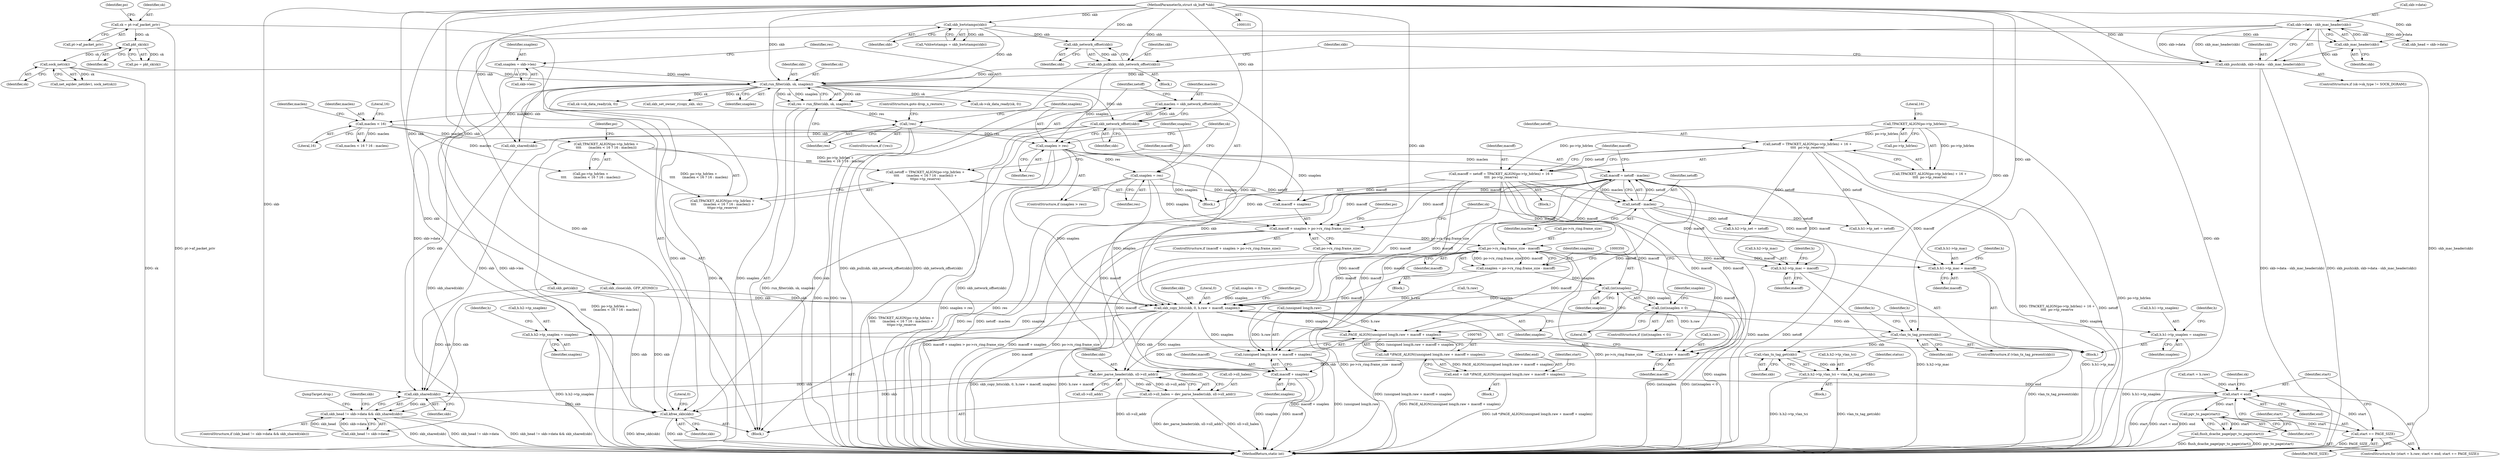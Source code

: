 digraph "0_linux_13fcb7bd322164c67926ffe272846d4860196dc6_0@pointer" {
"1000282" [label="(Call,macoff + snaplen > po->rx_ring.frame_size)"];
"1000238" [label="(Call,macoff = netoff = TPACKET_ALIGN(po->tp_hdrlen) + 16 +\n\t\t\t\t  po->tp_reserve)"];
"1000240" [label="(Call,netoff = TPACKET_ALIGN(po->tp_hdrlen) + 16 +\n\t\t\t\t  po->tp_reserve)"];
"1000243" [label="(Call,TPACKET_ALIGN(po->tp_hdrlen))"];
"1000276" [label="(Call,macoff = netoff - maclen)"];
"1000278" [label="(Call,netoff - maclen)"];
"1000259" [label="(Call,netoff = TPACKET_ALIGN(po->tp_hdrlen +\n\t\t\t\t       (maclen < 16 ? 16 : maclen)) +\n\t\t\tpo->tp_reserve)"];
"1000262" [label="(Call,TPACKET_ALIGN(po->tp_hdrlen +\n\t\t\t\t       (maclen < 16 ? 16 : maclen)))"];
"1000268" [label="(Call,maclen < 16)"];
"1000255" [label="(Call,maclen = skb_network_offset(skb))"];
"1000257" [label="(Call,skb_network_offset(skb))"];
"1000216" [label="(Call,run_filter(skb, sk, snaplen))"];
"1000143" [label="(Call,skb_hwtstamps(skb))"];
"1000102" [label="(MethodParameterIn,struct sk_buff *skb)"];
"1000180" [label="(Call,skb_push(skb, skb->data - skb_mac_header(skb)))"];
"1000186" [label="(Call,skb_mac_header(skb))"];
"1000182" [label="(Call,skb->data - skb_mac_header(skb))"];
"1000196" [label="(Call,skb_pull(skb, skb_network_offset(skb)))"];
"1000198" [label="(Call,skb_network_offset(skb))"];
"1000166" [label="(Call,sock_net(sk))"];
"1000159" [label="(Call,pkt_sk(sk))"];
"1000152" [label="(Call,sk = pt->af_packet_priv)"];
"1000209" [label="(Call,snaplen = skb->len)"];
"1000225" [label="(Call,snaplen > res)"];
"1000221" [label="(Call,!res)"];
"1000214" [label="(Call,res = run_filter(skb, sk, snaplen))"];
"1000228" [label="(Call,snaplen = res)"];
"1000340" [label="(Call,po->rx_ring.frame_size - macoff)"];
"1000338" [label="(Call,snaplen = po->rx_ring.frame_size - macoff)"];
"1000349" [label="(Call,(int)snaplen)"];
"1000348" [label="(Call,(int)snaplen < 0)"];
"1000420" [label="(Call,skb_copy_bits(skb, 0, h.raw + macoff, snaplen))"];
"1000444" [label="(Call,h.h1->tp_snaplen = snaplen)"];
"1000555" [label="(Call,h.h2->tp_snaplen = snaplen)"];
"1000649" [label="(Call,vlan_tx_tag_present(skb))"];
"1000658" [label="(Call,vlan_tx_tag_get(skb))"];
"1000652" [label="(Call,h.h2->tp_vlan_tci = vlan_tx_tag_get(skb))"];
"1000701" [label="(Call,dev_parse_header(skb, sll->sll_addr))"];
"1000697" [label="(Call,sll->sll_halen = dev_parse_header(skb, sll->sll_addr))"];
"1000802" [label="(Call,skb_shared(skb))"];
"1000796" [label="(Call,skb_head != skb->data && skb_shared(skb))"];
"1000816" [label="(Call,kfree_skb(skb))"];
"1000766" [label="(Call,PAGE_ALIGN((unsigned long)h.raw + macoff + snaplen))"];
"1000764" [label="(Call,(u8 *)PAGE_ALIGN((unsigned long)h.raw + macoff + snaplen))"];
"1000762" [label="(Call,end = (u8 *)PAGE_ALIGN((unsigned long)h.raw + macoff + snaplen))"];
"1000782" [label="(Call,start < end)"];
"1000789" [label="(Call,pgv_to_page(start))"];
"1000785" [label="(Call,start += PAGE_SIZE)"];
"1000788" [label="(Call,flush_dcache_page(pgv_to_page(start)))"];
"1000767" [label="(Call,(unsigned long)h.raw + macoff + snaplen)"];
"1000773" [label="(Call,macoff + snaplen)"];
"1000423" [label="(Call,h.raw + macoff)"];
"1000451" [label="(Call,h.h1->tp_mac = macoff)"];
"1000562" [label="(Call,h.h2->tp_mac = macoff)"];
"1000561" [label="(Identifier,snaplen)"];
"1000797" [label="(Call,skb_head != skb->data)"];
"1000326" [label="(Call,skb_get(skb))"];
"1000274" [label="(Identifier,po)"];
"1000834" [label="(Call,sk->sk_data_ready(sk, 0))"];
"1000199" [label="(Identifier,skb)"];
"1000243" [label="(Call,TPACKET_ALIGN(po->tp_hdrlen))"];
"1000340" [label="(Call,po->rx_ring.frame_size - macoff)"];
"1000197" [label="(Identifier,skb)"];
"1000375" [label="(Call,!h.raw)"];
"1000295" [label="(Identifier,po)"];
"1000286" [label="(Call,po->rx_ring.frame_size)"];
"1000180" [label="(Call,skb_push(skb, skb->data - skb_mac_header(skb)))"];
"1000661" [label="(Identifier,status)"];
"1000451" [label="(Call,h.h1->tp_mac = macoff)"];
"1000764" [label="(Call,(u8 *)PAGE_ALIGN((unsigned long)h.raw + macoff + snaplen))"];
"1000230" [label="(Identifier,res)"];
"1000555" [label="(Call,h.h2->tp_snaplen = snaplen)"];
"1000803" [label="(Identifier,skb)"];
"1000187" [label="(Identifier,skb)"];
"1000819" [label="(Literal,0)"];
"1000568" [label="(Identifier,macoff)"];
"1000352" [label="(Literal,0)"];
"1000158" [label="(Identifier,po)"];
"1000815" [label="(JumpTarget,drop:)"];
"1000789" [label="(Call,pgv_to_page(start))"];
"1000792" [label="(Identifier,sk)"];
"1000360" [label="(Identifier,sk)"];
"1000218" [label="(Identifier,sk)"];
"1000791" [label="(Call,sk->sk_data_ready(sk, 0))"];
"1000271" [label="(Literal,16)"];
"1000444" [label="(Call,h.h1->tp_snaplen = snaplen)"];
"1000154" [label="(Call,pt->af_packet_priv)"];
"1000702" [label="(Identifier,skb)"];
"1000658" [label="(Call,vlan_tx_tag_get(skb))"];
"1000314" [label="(Call,skb_shared(skb))"];
"1000153" [label="(Identifier,sk)"];
"1000703" [label="(Call,sll->sll_addr)"];
"1000433" [label="(Block,)"];
"1000785" [label="(Call,start += PAGE_SIZE)"];
"1000226" [label="(Identifier,snaplen)"];
"1000776" [label="(ControlStructure,for (start = h.raw; start < end; start += PAGE_SIZE))"];
"1000277" [label="(Identifier,macoff)"];
"1000650" [label="(Identifier,skb)"];
"1000102" [label="(MethodParameterIn,struct sk_buff *skb)"];
"1000454" [label="(Identifier,h)"];
"1000182" [label="(Call,skb->data - skb_mac_header(skb))"];
"1000787" [label="(Identifier,PAGE_SIZE)"];
"1000461" [label="(Identifier,h)"];
"1000421" [label="(Identifier,skb)"];
"1000144" [label="(Identifier,skb)"];
"1000565" [label="(Identifier,h)"];
"1000569" [label="(Call,h.h2->tp_net = netoff)"];
"1000816" [label="(Call,kfree_skb(skb))"];
"1000354" [label="(Identifier,snaplen)"];
"1000174" [label="(ControlStructure,if (sk->sk_type != SOCK_DGRAM))"];
"1000253" [label="(Block,)"];
"1000256" [label="(Identifier,maclen)"];
"1000766" [label="(Call,PAGE_ALIGN((unsigned long)h.raw + macoff + snaplen))"];
"1000255" [label="(Call,maclen = skb_network_offset(skb))"];
"1000319" [label="(Call,skb_clone(skb, GFP_ATOMIC))"];
"1000422" [label="(Literal,0)"];
"1000788" [label="(Call,flush_dcache_page(pgv_to_page(start)))"];
"1000708" [label="(Identifier,sll)"];
"1000774" [label="(Identifier,macoff)"];
"1000428" [label="(Identifier,snaplen)"];
"1000346" [label="(Identifier,macoff)"];
"1000227" [label="(Identifier,res)"];
"1000216" [label="(Call,run_filter(skb, sk, snaplen))"];
"1000159" [label="(Call,pkt_sk(sk))"];
"1000349" [label="(Call,(int)snaplen)"];
"1000450" [label="(Identifier,snaplen)"];
"1000238" [label="(Call,macoff = netoff = TPACKET_ALIGN(po->tp_hdrlen) + 16 +\n\t\t\t\t  po->tp_reserve)"];
"1000224" [label="(ControlStructure,if (snaplen > res))"];
"1000222" [label="(Identifier,res)"];
"1000259" [label="(Call,netoff = TPACKET_ALIGN(po->tp_hdrlen +\n\t\t\t\t       (maclen < 16 ? 16 : maclen)) +\n\t\t\tpo->tp_reserve)"];
"1000217" [label="(Identifier,skb)"];
"1000353" [label="(Call,snaplen = 0)"];
"1000697" [label="(Call,sll->sll_halen = dev_parse_header(skb, sll->sll_addr))"];
"1000280" [label="(Identifier,maclen)"];
"1000234" [label="(Identifier,sk)"];
"1000209" [label="(Call,snaplen = skb->len)"];
"1000351" [label="(Identifier,snaplen)"];
"1000143" [label="(Call,skb_hwtstamps(skb))"];
"1000160" [label="(Identifier,sk)"];
"1000659" [label="(Identifier,skb)"];
"1000807" [label="(Identifier,skb)"];
"1000268" [label="(Call,maclen < 16)"];
"1000767" [label="(Call,(unsigned long)h.raw + macoff + snaplen)"];
"1000763" [label="(Identifier,end)"];
"1000778" [label="(Identifier,start)"];
"1000279" [label="(Identifier,netoff)"];
"1000244" [label="(Call,po->tp_hdrlen)"];
"1000777" [label="(Call,start = h.raw)"];
"1000106" [label="(Block,)"];
"1000221" [label="(Call,!res)"];
"1000237" [label="(Block,)"];
"1000166" [label="(Call,sock_net(sk))"];
"1000270" [label="(Literal,16)"];
"1000240" [label="(Call,netoff = TPACKET_ALIGN(po->tp_hdrlen) + 16 +\n\t\t\t\t  po->tp_reserve)"];
"1000141" [label="(Call,*shhwtstamps = skb_hwtstamps(skb))"];
"1000840" [label="(MethodReturn,static int)"];
"1000276" [label="(Call,macoff = netoff - maclen)"];
"1000328" [label="(Call,skb_head = skb->data)"];
"1000431" [label="(Identifier,po)"];
"1000701" [label="(Call,dev_parse_header(skb, sll->sll_addr))"];
"1000186" [label="(Call,skb_mac_header(skb))"];
"1000257" [label="(Call,skb_network_offset(skb))"];
"1000457" [label="(Identifier,macoff)"];
"1000211" [label="(Call,skb->len)"];
"1000263" [label="(Call,po->tp_hdrlen +\n\t\t\t\t       (maclen < 16 ? 16 : maclen))"];
"1000241" [label="(Identifier,netoff)"];
"1000272" [label="(Identifier,maclen)"];
"1000335" [label="(Call,skb_set_owner_r(copy_skb, sk))"];
"1000198" [label="(Call,skb_network_offset(skb))"];
"1000239" [label="(Identifier,macoff)"];
"1000183" [label="(Call,skb->data)"];
"1000195" [label="(Block,)"];
"1000210" [label="(Identifier,snaplen)"];
"1000348" [label="(Call,(int)snaplen < 0)"];
"1000214" [label="(Call,res = run_filter(skb, sk, snaplen))"];
"1000203" [label="(Identifier,skb)"];
"1000423" [label="(Call,h.raw + macoff)"];
"1000783" [label="(Identifier,start)"];
"1000768" [label="(Call,(unsigned long)h.raw)"];
"1000248" [label="(Literal,16)"];
"1000338" [label="(Call,snaplen = po->rx_ring.frame_size - macoff)"];
"1000762" [label="(Call,end = (u8 *)PAGE_ALIGN((unsigned long)h.raw + macoff + snaplen))"];
"1000420" [label="(Call,skb_copy_bits(skb, 0, h.raw + macoff, snaplen))"];
"1000452" [label="(Call,h.h1->tp_mac)"];
"1000773" [label="(Call,macoff + snaplen)"];
"1000556" [label="(Call,h.h2->tp_snaplen)"];
"1000648" [label="(ControlStructure,if (vlan_tx_tag_present(skb)))"];
"1000283" [label="(Call,macoff + snaplen)"];
"1000786" [label="(Identifier,start)"];
"1000563" [label="(Call,h.h2->tp_mac)"];
"1000220" [label="(ControlStructure,if (!res))"];
"1000219" [label="(Identifier,snaplen)"];
"1000652" [label="(Call,h.h2->tp_vlan_tci = vlan_tx_tag_get(skb))"];
"1000655" [label="(Identifier,h)"];
"1000267" [label="(Call,maclen < 16 ? 16 : maclen)"];
"1000796" [label="(Call,skb_head != skb->data && skb_shared(skb))"];
"1000291" [label="(Block,)"];
"1000163" [label="(Call,net_eq(dev_net(dev), sock_net(sk)))"];
"1000223" [label="(ControlStructure,goto drop_n_restore;)"];
"1000775" [label="(Identifier,snaplen)"];
"1000242" [label="(Call,TPACKET_ALIGN(po->tp_hdrlen) + 16 +\n\t\t\t\t  po->tp_reserve)"];
"1000278" [label="(Call,netoff - maclen)"];
"1000157" [label="(Call,po = pkt_sk(sk))"];
"1000347" [label="(ControlStructure,if ((int)snaplen < 0))"];
"1000167" [label="(Identifier,sk)"];
"1000196" [label="(Call,skb_pull(skb, skb_network_offset(skb)))"];
"1000225" [label="(Call,snaplen > res)"];
"1000649" [label="(Call,vlan_tx_tag_present(skb))"];
"1000284" [label="(Identifier,macoff)"];
"1000258" [label="(Identifier,skb)"];
"1000651" [label="(Block,)"];
"1000784" [label="(Identifier,end)"];
"1000668" [label="(Identifier,h)"];
"1000759" [label="(Block,)"];
"1000790" [label="(Identifier,start)"];
"1000424" [label="(Call,h.raw)"];
"1000260" [label="(Identifier,netoff)"];
"1000427" [label="(Identifier,macoff)"];
"1000802" [label="(Call,skb_shared(skb))"];
"1000262" [label="(Call,TPACKET_ALIGN(po->tp_hdrlen +\n\t\t\t\t       (maclen < 16 ? 16 : maclen)))"];
"1000152" [label="(Call,sk = pt->af_packet_priv)"];
"1000281" [label="(ControlStructure,if (macoff + snaplen > po->rx_ring.frame_size))"];
"1000562" [label="(Call,h.h2->tp_mac = macoff)"];
"1000269" [label="(Identifier,maclen)"];
"1000282" [label="(Call,macoff + snaplen > po->rx_ring.frame_size)"];
"1000339" [label="(Identifier,snaplen)"];
"1000698" [label="(Call,sll->sll_halen)"];
"1000817" [label="(Identifier,skb)"];
"1000228" [label="(Call,snaplen = res)"];
"1000445" [label="(Call,h.h1->tp_snaplen)"];
"1000458" [label="(Call,h.h1->tp_net = netoff)"];
"1000261" [label="(Call,TPACKET_ALIGN(po->tp_hdrlen +\n\t\t\t\t       (maclen < 16 ? 16 : maclen)) +\n\t\t\tpo->tp_reserve)"];
"1000181" [label="(Identifier,skb)"];
"1000341" [label="(Call,po->rx_ring.frame_size)"];
"1000795" [label="(ControlStructure,if (skb_head != skb->data && skb_shared(skb)))"];
"1000782" [label="(Call,start < end)"];
"1000572" [label="(Identifier,h)"];
"1000653" [label="(Call,h.h2->tp_vlan_tci)"];
"1000215" [label="(Identifier,res)"];
"1000229" [label="(Identifier,snaplen)"];
"1000282" -> "1000281"  [label="AST: "];
"1000282" -> "1000286"  [label="CFG: "];
"1000283" -> "1000282"  [label="AST: "];
"1000286" -> "1000282"  [label="AST: "];
"1000295" -> "1000282"  [label="CFG: "];
"1000360" -> "1000282"  [label="CFG: "];
"1000282" -> "1000840"  [label="DDG: po->rx_ring.frame_size"];
"1000282" -> "1000840"  [label="DDG: macoff + snaplen > po->rx_ring.frame_size"];
"1000282" -> "1000840"  [label="DDG: macoff + snaplen"];
"1000238" -> "1000282"  [label="DDG: macoff"];
"1000276" -> "1000282"  [label="DDG: macoff"];
"1000225" -> "1000282"  [label="DDG: snaplen"];
"1000228" -> "1000282"  [label="DDG: snaplen"];
"1000282" -> "1000340"  [label="DDG: po->rx_ring.frame_size"];
"1000238" -> "1000237"  [label="AST: "];
"1000238" -> "1000240"  [label="CFG: "];
"1000239" -> "1000238"  [label="AST: "];
"1000240" -> "1000238"  [label="AST: "];
"1000284" -> "1000238"  [label="CFG: "];
"1000240" -> "1000238"  [label="DDG: netoff"];
"1000243" -> "1000238"  [label="DDG: po->tp_hdrlen"];
"1000238" -> "1000283"  [label="DDG: macoff"];
"1000238" -> "1000340"  [label="DDG: macoff"];
"1000238" -> "1000420"  [label="DDG: macoff"];
"1000238" -> "1000423"  [label="DDG: macoff"];
"1000238" -> "1000451"  [label="DDG: macoff"];
"1000238" -> "1000562"  [label="DDG: macoff"];
"1000238" -> "1000766"  [label="DDG: macoff"];
"1000238" -> "1000767"  [label="DDG: macoff"];
"1000238" -> "1000773"  [label="DDG: macoff"];
"1000240" -> "1000242"  [label="CFG: "];
"1000241" -> "1000240"  [label="AST: "];
"1000242" -> "1000240"  [label="AST: "];
"1000240" -> "1000840"  [label="DDG: TPACKET_ALIGN(po->tp_hdrlen) + 16 +\n\t\t\t\t  po->tp_reserve"];
"1000240" -> "1000840"  [label="DDG: netoff"];
"1000243" -> "1000240"  [label="DDG: po->tp_hdrlen"];
"1000240" -> "1000458"  [label="DDG: netoff"];
"1000240" -> "1000569"  [label="DDG: netoff"];
"1000243" -> "1000242"  [label="AST: "];
"1000243" -> "1000244"  [label="CFG: "];
"1000244" -> "1000243"  [label="AST: "];
"1000248" -> "1000243"  [label="CFG: "];
"1000243" -> "1000840"  [label="DDG: po->tp_hdrlen"];
"1000243" -> "1000242"  [label="DDG: po->tp_hdrlen"];
"1000276" -> "1000253"  [label="AST: "];
"1000276" -> "1000278"  [label="CFG: "];
"1000277" -> "1000276"  [label="AST: "];
"1000278" -> "1000276"  [label="AST: "];
"1000284" -> "1000276"  [label="CFG: "];
"1000276" -> "1000840"  [label="DDG: netoff - maclen"];
"1000278" -> "1000276"  [label="DDG: netoff"];
"1000278" -> "1000276"  [label="DDG: maclen"];
"1000276" -> "1000283"  [label="DDG: macoff"];
"1000276" -> "1000340"  [label="DDG: macoff"];
"1000276" -> "1000420"  [label="DDG: macoff"];
"1000276" -> "1000423"  [label="DDG: macoff"];
"1000276" -> "1000451"  [label="DDG: macoff"];
"1000276" -> "1000562"  [label="DDG: macoff"];
"1000276" -> "1000766"  [label="DDG: macoff"];
"1000276" -> "1000767"  [label="DDG: macoff"];
"1000276" -> "1000773"  [label="DDG: macoff"];
"1000278" -> "1000280"  [label="CFG: "];
"1000279" -> "1000278"  [label="AST: "];
"1000280" -> "1000278"  [label="AST: "];
"1000278" -> "1000840"  [label="DDG: maclen"];
"1000278" -> "1000840"  [label="DDG: netoff"];
"1000259" -> "1000278"  [label="DDG: netoff"];
"1000268" -> "1000278"  [label="DDG: maclen"];
"1000278" -> "1000458"  [label="DDG: netoff"];
"1000278" -> "1000569"  [label="DDG: netoff"];
"1000259" -> "1000253"  [label="AST: "];
"1000259" -> "1000261"  [label="CFG: "];
"1000260" -> "1000259"  [label="AST: "];
"1000261" -> "1000259"  [label="AST: "];
"1000277" -> "1000259"  [label="CFG: "];
"1000259" -> "1000840"  [label="DDG: TPACKET_ALIGN(po->tp_hdrlen +\n\t\t\t\t       (maclen < 16 ? 16 : maclen)) +\n\t\t\tpo->tp_reserve"];
"1000262" -> "1000259"  [label="DDG: po->tp_hdrlen +\n\t\t\t\t       (maclen < 16 ? 16 : maclen)"];
"1000262" -> "1000261"  [label="AST: "];
"1000262" -> "1000263"  [label="CFG: "];
"1000263" -> "1000262"  [label="AST: "];
"1000274" -> "1000262"  [label="CFG: "];
"1000262" -> "1000840"  [label="DDG: po->tp_hdrlen +\n\t\t\t\t       (maclen < 16 ? 16 : maclen)"];
"1000262" -> "1000261"  [label="DDG: po->tp_hdrlen +\n\t\t\t\t       (maclen < 16 ? 16 : maclen)"];
"1000268" -> "1000262"  [label="DDG: maclen"];
"1000268" -> "1000267"  [label="AST: "];
"1000268" -> "1000270"  [label="CFG: "];
"1000269" -> "1000268"  [label="AST: "];
"1000270" -> "1000268"  [label="AST: "];
"1000271" -> "1000268"  [label="CFG: "];
"1000272" -> "1000268"  [label="CFG: "];
"1000268" -> "1000263"  [label="DDG: maclen"];
"1000255" -> "1000268"  [label="DDG: maclen"];
"1000268" -> "1000267"  [label="DDG: maclen"];
"1000255" -> "1000253"  [label="AST: "];
"1000255" -> "1000257"  [label="CFG: "];
"1000256" -> "1000255"  [label="AST: "];
"1000257" -> "1000255"  [label="AST: "];
"1000260" -> "1000255"  [label="CFG: "];
"1000255" -> "1000840"  [label="DDG: skb_network_offset(skb)"];
"1000257" -> "1000255"  [label="DDG: skb"];
"1000257" -> "1000258"  [label="CFG: "];
"1000258" -> "1000257"  [label="AST: "];
"1000216" -> "1000257"  [label="DDG: skb"];
"1000102" -> "1000257"  [label="DDG: skb"];
"1000257" -> "1000314"  [label="DDG: skb"];
"1000257" -> "1000420"  [label="DDG: skb"];
"1000257" -> "1000802"  [label="DDG: skb"];
"1000257" -> "1000816"  [label="DDG: skb"];
"1000216" -> "1000214"  [label="AST: "];
"1000216" -> "1000219"  [label="CFG: "];
"1000217" -> "1000216"  [label="AST: "];
"1000218" -> "1000216"  [label="AST: "];
"1000219" -> "1000216"  [label="AST: "];
"1000214" -> "1000216"  [label="CFG: "];
"1000216" -> "1000840"  [label="DDG: snaplen"];
"1000216" -> "1000840"  [label="DDG: sk"];
"1000216" -> "1000214"  [label="DDG: skb"];
"1000216" -> "1000214"  [label="DDG: sk"];
"1000216" -> "1000214"  [label="DDG: snaplen"];
"1000143" -> "1000216"  [label="DDG: skb"];
"1000180" -> "1000216"  [label="DDG: skb"];
"1000196" -> "1000216"  [label="DDG: skb"];
"1000102" -> "1000216"  [label="DDG: skb"];
"1000166" -> "1000216"  [label="DDG: sk"];
"1000209" -> "1000216"  [label="DDG: snaplen"];
"1000216" -> "1000225"  [label="DDG: snaplen"];
"1000216" -> "1000314"  [label="DDG: skb"];
"1000216" -> "1000335"  [label="DDG: sk"];
"1000216" -> "1000420"  [label="DDG: skb"];
"1000216" -> "1000791"  [label="DDG: sk"];
"1000216" -> "1000802"  [label="DDG: skb"];
"1000216" -> "1000816"  [label="DDG: skb"];
"1000216" -> "1000834"  [label="DDG: sk"];
"1000143" -> "1000141"  [label="AST: "];
"1000143" -> "1000144"  [label="CFG: "];
"1000144" -> "1000143"  [label="AST: "];
"1000141" -> "1000143"  [label="CFG: "];
"1000143" -> "1000141"  [label="DDG: skb"];
"1000102" -> "1000143"  [label="DDG: skb"];
"1000143" -> "1000186"  [label="DDG: skb"];
"1000143" -> "1000198"  [label="DDG: skb"];
"1000143" -> "1000816"  [label="DDG: skb"];
"1000102" -> "1000101"  [label="AST: "];
"1000102" -> "1000840"  [label="DDG: skb"];
"1000102" -> "1000180"  [label="DDG: skb"];
"1000102" -> "1000186"  [label="DDG: skb"];
"1000102" -> "1000196"  [label="DDG: skb"];
"1000102" -> "1000198"  [label="DDG: skb"];
"1000102" -> "1000314"  [label="DDG: skb"];
"1000102" -> "1000319"  [label="DDG: skb"];
"1000102" -> "1000326"  [label="DDG: skb"];
"1000102" -> "1000420"  [label="DDG: skb"];
"1000102" -> "1000649"  [label="DDG: skb"];
"1000102" -> "1000658"  [label="DDG: skb"];
"1000102" -> "1000701"  [label="DDG: skb"];
"1000102" -> "1000802"  [label="DDG: skb"];
"1000102" -> "1000816"  [label="DDG: skb"];
"1000180" -> "1000174"  [label="AST: "];
"1000180" -> "1000182"  [label="CFG: "];
"1000181" -> "1000180"  [label="AST: "];
"1000182" -> "1000180"  [label="AST: "];
"1000203" -> "1000180"  [label="CFG: "];
"1000180" -> "1000840"  [label="DDG: skb->data - skb_mac_header(skb)"];
"1000180" -> "1000840"  [label="DDG: skb_push(skb, skb->data - skb_mac_header(skb))"];
"1000186" -> "1000180"  [label="DDG: skb"];
"1000182" -> "1000180"  [label="DDG: skb->data"];
"1000182" -> "1000180"  [label="DDG: skb_mac_header(skb)"];
"1000186" -> "1000182"  [label="AST: "];
"1000186" -> "1000187"  [label="CFG: "];
"1000187" -> "1000186"  [label="AST: "];
"1000182" -> "1000186"  [label="CFG: "];
"1000186" -> "1000182"  [label="DDG: skb"];
"1000183" -> "1000182"  [label="AST: "];
"1000182" -> "1000840"  [label="DDG: skb_mac_header(skb)"];
"1000182" -> "1000328"  [label="DDG: skb->data"];
"1000182" -> "1000797"  [label="DDG: skb->data"];
"1000196" -> "1000195"  [label="AST: "];
"1000196" -> "1000198"  [label="CFG: "];
"1000197" -> "1000196"  [label="AST: "];
"1000198" -> "1000196"  [label="AST: "];
"1000203" -> "1000196"  [label="CFG: "];
"1000196" -> "1000840"  [label="DDG: skb_pull(skb, skb_network_offset(skb))"];
"1000196" -> "1000840"  [label="DDG: skb_network_offset(skb)"];
"1000198" -> "1000196"  [label="DDG: skb"];
"1000198" -> "1000199"  [label="CFG: "];
"1000199" -> "1000198"  [label="AST: "];
"1000166" -> "1000163"  [label="AST: "];
"1000166" -> "1000167"  [label="CFG: "];
"1000167" -> "1000166"  [label="AST: "];
"1000163" -> "1000166"  [label="CFG: "];
"1000166" -> "1000840"  [label="DDG: sk"];
"1000166" -> "1000163"  [label="DDG: sk"];
"1000159" -> "1000166"  [label="DDG: sk"];
"1000159" -> "1000157"  [label="AST: "];
"1000159" -> "1000160"  [label="CFG: "];
"1000160" -> "1000159"  [label="AST: "];
"1000157" -> "1000159"  [label="CFG: "];
"1000159" -> "1000157"  [label="DDG: sk"];
"1000152" -> "1000159"  [label="DDG: sk"];
"1000152" -> "1000106"  [label="AST: "];
"1000152" -> "1000154"  [label="CFG: "];
"1000153" -> "1000152"  [label="AST: "];
"1000154" -> "1000152"  [label="AST: "];
"1000158" -> "1000152"  [label="CFG: "];
"1000152" -> "1000840"  [label="DDG: pt->af_packet_priv"];
"1000209" -> "1000106"  [label="AST: "];
"1000209" -> "1000211"  [label="CFG: "];
"1000210" -> "1000209"  [label="AST: "];
"1000211" -> "1000209"  [label="AST: "];
"1000215" -> "1000209"  [label="CFG: "];
"1000209" -> "1000840"  [label="DDG: skb->len"];
"1000225" -> "1000224"  [label="AST: "];
"1000225" -> "1000227"  [label="CFG: "];
"1000226" -> "1000225"  [label="AST: "];
"1000227" -> "1000225"  [label="AST: "];
"1000229" -> "1000225"  [label="CFG: "];
"1000234" -> "1000225"  [label="CFG: "];
"1000225" -> "1000840"  [label="DDG: snaplen > res"];
"1000225" -> "1000840"  [label="DDG: res"];
"1000221" -> "1000225"  [label="DDG: res"];
"1000225" -> "1000228"  [label="DDG: res"];
"1000225" -> "1000283"  [label="DDG: snaplen"];
"1000225" -> "1000420"  [label="DDG: snaplen"];
"1000221" -> "1000220"  [label="AST: "];
"1000221" -> "1000222"  [label="CFG: "];
"1000222" -> "1000221"  [label="AST: "];
"1000223" -> "1000221"  [label="CFG: "];
"1000226" -> "1000221"  [label="CFG: "];
"1000221" -> "1000840"  [label="DDG: !res"];
"1000221" -> "1000840"  [label="DDG: res"];
"1000214" -> "1000221"  [label="DDG: res"];
"1000214" -> "1000106"  [label="AST: "];
"1000215" -> "1000214"  [label="AST: "];
"1000222" -> "1000214"  [label="CFG: "];
"1000214" -> "1000840"  [label="DDG: run_filter(skb, sk, snaplen)"];
"1000228" -> "1000224"  [label="AST: "];
"1000228" -> "1000230"  [label="CFG: "];
"1000229" -> "1000228"  [label="AST: "];
"1000230" -> "1000228"  [label="AST: "];
"1000234" -> "1000228"  [label="CFG: "];
"1000228" -> "1000840"  [label="DDG: res"];
"1000228" -> "1000283"  [label="DDG: snaplen"];
"1000228" -> "1000420"  [label="DDG: snaplen"];
"1000340" -> "1000338"  [label="AST: "];
"1000340" -> "1000346"  [label="CFG: "];
"1000341" -> "1000340"  [label="AST: "];
"1000346" -> "1000340"  [label="AST: "];
"1000338" -> "1000340"  [label="CFG: "];
"1000340" -> "1000840"  [label="DDG: macoff"];
"1000340" -> "1000840"  [label="DDG: po->rx_ring.frame_size"];
"1000340" -> "1000338"  [label="DDG: po->rx_ring.frame_size"];
"1000340" -> "1000338"  [label="DDG: macoff"];
"1000340" -> "1000420"  [label="DDG: macoff"];
"1000340" -> "1000423"  [label="DDG: macoff"];
"1000340" -> "1000451"  [label="DDG: macoff"];
"1000340" -> "1000562"  [label="DDG: macoff"];
"1000340" -> "1000766"  [label="DDG: macoff"];
"1000340" -> "1000767"  [label="DDG: macoff"];
"1000340" -> "1000773"  [label="DDG: macoff"];
"1000338" -> "1000291"  [label="AST: "];
"1000339" -> "1000338"  [label="AST: "];
"1000350" -> "1000338"  [label="CFG: "];
"1000338" -> "1000840"  [label="DDG: po->rx_ring.frame_size - macoff"];
"1000338" -> "1000349"  [label="DDG: snaplen"];
"1000349" -> "1000348"  [label="AST: "];
"1000349" -> "1000351"  [label="CFG: "];
"1000350" -> "1000349"  [label="AST: "];
"1000351" -> "1000349"  [label="AST: "];
"1000352" -> "1000349"  [label="CFG: "];
"1000349" -> "1000840"  [label="DDG: snaplen"];
"1000349" -> "1000348"  [label="DDG: snaplen"];
"1000349" -> "1000420"  [label="DDG: snaplen"];
"1000348" -> "1000347"  [label="AST: "];
"1000348" -> "1000352"  [label="CFG: "];
"1000352" -> "1000348"  [label="AST: "];
"1000354" -> "1000348"  [label="CFG: "];
"1000360" -> "1000348"  [label="CFG: "];
"1000348" -> "1000840"  [label="DDG: (int)snaplen"];
"1000348" -> "1000840"  [label="DDG: (int)snaplen < 0"];
"1000420" -> "1000106"  [label="AST: "];
"1000420" -> "1000428"  [label="CFG: "];
"1000421" -> "1000420"  [label="AST: "];
"1000422" -> "1000420"  [label="AST: "];
"1000423" -> "1000420"  [label="AST: "];
"1000428" -> "1000420"  [label="AST: "];
"1000431" -> "1000420"  [label="CFG: "];
"1000420" -> "1000840"  [label="DDG: skb_copy_bits(skb, 0, h.raw + macoff, snaplen)"];
"1000420" -> "1000840"  [label="DDG: h.raw + macoff"];
"1000326" -> "1000420"  [label="DDG: skb"];
"1000319" -> "1000420"  [label="DDG: skb"];
"1000375" -> "1000420"  [label="DDG: h.raw"];
"1000353" -> "1000420"  [label="DDG: snaplen"];
"1000420" -> "1000444"  [label="DDG: snaplen"];
"1000420" -> "1000555"  [label="DDG: snaplen"];
"1000420" -> "1000649"  [label="DDG: skb"];
"1000420" -> "1000701"  [label="DDG: skb"];
"1000420" -> "1000766"  [label="DDG: snaplen"];
"1000420" -> "1000767"  [label="DDG: snaplen"];
"1000420" -> "1000773"  [label="DDG: snaplen"];
"1000444" -> "1000433"  [label="AST: "];
"1000444" -> "1000450"  [label="CFG: "];
"1000445" -> "1000444"  [label="AST: "];
"1000450" -> "1000444"  [label="AST: "];
"1000454" -> "1000444"  [label="CFG: "];
"1000444" -> "1000840"  [label="DDG: h.h1->tp_snaplen"];
"1000555" -> "1000433"  [label="AST: "];
"1000555" -> "1000561"  [label="CFG: "];
"1000556" -> "1000555"  [label="AST: "];
"1000561" -> "1000555"  [label="AST: "];
"1000565" -> "1000555"  [label="CFG: "];
"1000555" -> "1000840"  [label="DDG: h.h2->tp_snaplen"];
"1000649" -> "1000648"  [label="AST: "];
"1000649" -> "1000650"  [label="CFG: "];
"1000650" -> "1000649"  [label="AST: "];
"1000655" -> "1000649"  [label="CFG: "];
"1000668" -> "1000649"  [label="CFG: "];
"1000649" -> "1000840"  [label="DDG: vlan_tx_tag_present(skb)"];
"1000649" -> "1000658"  [label="DDG: skb"];
"1000649" -> "1000701"  [label="DDG: skb"];
"1000658" -> "1000652"  [label="AST: "];
"1000658" -> "1000659"  [label="CFG: "];
"1000659" -> "1000658"  [label="AST: "];
"1000652" -> "1000658"  [label="CFG: "];
"1000658" -> "1000652"  [label="DDG: skb"];
"1000658" -> "1000701"  [label="DDG: skb"];
"1000652" -> "1000651"  [label="AST: "];
"1000653" -> "1000652"  [label="AST: "];
"1000661" -> "1000652"  [label="CFG: "];
"1000652" -> "1000840"  [label="DDG: h.h2->tp_vlan_tci"];
"1000652" -> "1000840"  [label="DDG: vlan_tx_tag_get(skb)"];
"1000701" -> "1000697"  [label="AST: "];
"1000701" -> "1000703"  [label="CFG: "];
"1000702" -> "1000701"  [label="AST: "];
"1000703" -> "1000701"  [label="AST: "];
"1000697" -> "1000701"  [label="CFG: "];
"1000701" -> "1000840"  [label="DDG: sll->sll_addr"];
"1000701" -> "1000697"  [label="DDG: skb"];
"1000701" -> "1000697"  [label="DDG: sll->sll_addr"];
"1000701" -> "1000802"  [label="DDG: skb"];
"1000701" -> "1000816"  [label="DDG: skb"];
"1000697" -> "1000106"  [label="AST: "];
"1000698" -> "1000697"  [label="AST: "];
"1000708" -> "1000697"  [label="CFG: "];
"1000697" -> "1000840"  [label="DDG: dev_parse_header(skb, sll->sll_addr)"];
"1000697" -> "1000840"  [label="DDG: sll->sll_halen"];
"1000802" -> "1000796"  [label="AST: "];
"1000802" -> "1000803"  [label="CFG: "];
"1000803" -> "1000802"  [label="AST: "];
"1000796" -> "1000802"  [label="CFG: "];
"1000802" -> "1000796"  [label="DDG: skb"];
"1000326" -> "1000802"  [label="DDG: skb"];
"1000319" -> "1000802"  [label="DDG: skb"];
"1000802" -> "1000816"  [label="DDG: skb"];
"1000796" -> "1000795"  [label="AST: "];
"1000796" -> "1000797"  [label="CFG: "];
"1000797" -> "1000796"  [label="AST: "];
"1000807" -> "1000796"  [label="CFG: "];
"1000815" -> "1000796"  [label="CFG: "];
"1000796" -> "1000840"  [label="DDG: skb_head != skb->data && skb_shared(skb)"];
"1000796" -> "1000840"  [label="DDG: skb_shared(skb)"];
"1000796" -> "1000840"  [label="DDG: skb_head != skb->data"];
"1000797" -> "1000796"  [label="DDG: skb_head"];
"1000797" -> "1000796"  [label="DDG: skb->data"];
"1000314" -> "1000796"  [label="DDG: skb_shared(skb)"];
"1000816" -> "1000106"  [label="AST: "];
"1000816" -> "1000817"  [label="CFG: "];
"1000817" -> "1000816"  [label="AST: "];
"1000819" -> "1000816"  [label="CFG: "];
"1000816" -> "1000840"  [label="DDG: kfree_skb(skb)"];
"1000816" -> "1000840"  [label="DDG: skb"];
"1000326" -> "1000816"  [label="DDG: skb"];
"1000319" -> "1000816"  [label="DDG: skb"];
"1000766" -> "1000764"  [label="AST: "];
"1000766" -> "1000767"  [label="CFG: "];
"1000767" -> "1000766"  [label="AST: "];
"1000764" -> "1000766"  [label="CFG: "];
"1000766" -> "1000840"  [label="DDG: (unsigned long)h.raw + macoff + snaplen"];
"1000766" -> "1000764"  [label="DDG: (unsigned long)h.raw + macoff + snaplen"];
"1000768" -> "1000766"  [label="DDG: h.raw"];
"1000764" -> "1000762"  [label="AST: "];
"1000765" -> "1000764"  [label="AST: "];
"1000762" -> "1000764"  [label="CFG: "];
"1000764" -> "1000840"  [label="DDG: PAGE_ALIGN((unsigned long)h.raw + macoff + snaplen)"];
"1000764" -> "1000762"  [label="DDG: PAGE_ALIGN((unsigned long)h.raw + macoff + snaplen)"];
"1000762" -> "1000759"  [label="AST: "];
"1000763" -> "1000762"  [label="AST: "];
"1000778" -> "1000762"  [label="CFG: "];
"1000762" -> "1000840"  [label="DDG: (u8 *)PAGE_ALIGN((unsigned long)h.raw + macoff + snaplen)"];
"1000762" -> "1000782"  [label="DDG: end"];
"1000782" -> "1000776"  [label="AST: "];
"1000782" -> "1000784"  [label="CFG: "];
"1000783" -> "1000782"  [label="AST: "];
"1000784" -> "1000782"  [label="AST: "];
"1000790" -> "1000782"  [label="CFG: "];
"1000792" -> "1000782"  [label="CFG: "];
"1000782" -> "1000840"  [label="DDG: start"];
"1000782" -> "1000840"  [label="DDG: start < end"];
"1000782" -> "1000840"  [label="DDG: end"];
"1000785" -> "1000782"  [label="DDG: start"];
"1000777" -> "1000782"  [label="DDG: start"];
"1000782" -> "1000789"  [label="DDG: start"];
"1000789" -> "1000788"  [label="AST: "];
"1000789" -> "1000790"  [label="CFG: "];
"1000790" -> "1000789"  [label="AST: "];
"1000788" -> "1000789"  [label="CFG: "];
"1000789" -> "1000785"  [label="DDG: start"];
"1000789" -> "1000788"  [label="DDG: start"];
"1000785" -> "1000776"  [label="AST: "];
"1000785" -> "1000787"  [label="CFG: "];
"1000786" -> "1000785"  [label="AST: "];
"1000787" -> "1000785"  [label="AST: "];
"1000783" -> "1000785"  [label="CFG: "];
"1000785" -> "1000840"  [label="DDG: PAGE_SIZE"];
"1000788" -> "1000776"  [label="AST: "];
"1000786" -> "1000788"  [label="CFG: "];
"1000788" -> "1000840"  [label="DDG: pgv_to_page(start)"];
"1000788" -> "1000840"  [label="DDG: flush_dcache_page(pgv_to_page(start))"];
"1000767" -> "1000773"  [label="CFG: "];
"1000768" -> "1000767"  [label="AST: "];
"1000773" -> "1000767"  [label="AST: "];
"1000767" -> "1000840"  [label="DDG: macoff + snaplen"];
"1000767" -> "1000840"  [label="DDG: (unsigned long)h.raw"];
"1000768" -> "1000767"  [label="DDG: h.raw"];
"1000773" -> "1000775"  [label="CFG: "];
"1000774" -> "1000773"  [label="AST: "];
"1000775" -> "1000773"  [label="AST: "];
"1000773" -> "1000840"  [label="DDG: macoff"];
"1000773" -> "1000840"  [label="DDG: snaplen"];
"1000423" -> "1000427"  [label="CFG: "];
"1000424" -> "1000423"  [label="AST: "];
"1000427" -> "1000423"  [label="AST: "];
"1000428" -> "1000423"  [label="CFG: "];
"1000375" -> "1000423"  [label="DDG: h.raw"];
"1000451" -> "1000433"  [label="AST: "];
"1000451" -> "1000457"  [label="CFG: "];
"1000452" -> "1000451"  [label="AST: "];
"1000457" -> "1000451"  [label="AST: "];
"1000461" -> "1000451"  [label="CFG: "];
"1000451" -> "1000840"  [label="DDG: h.h1->tp_mac"];
"1000562" -> "1000433"  [label="AST: "];
"1000562" -> "1000568"  [label="CFG: "];
"1000563" -> "1000562"  [label="AST: "];
"1000568" -> "1000562"  [label="AST: "];
"1000572" -> "1000562"  [label="CFG: "];
"1000562" -> "1000840"  [label="DDG: h.h2->tp_mac"];
}
